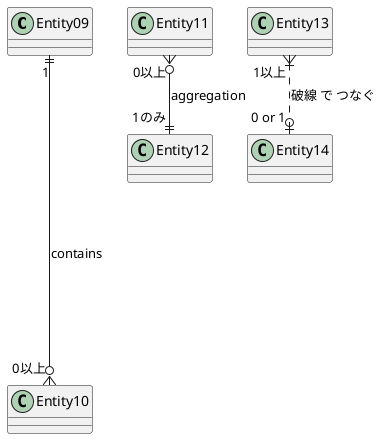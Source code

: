 @startuml example02

' Entity01 }|..|| Entity02
' Entity03 }o..o| Entity04
' Entity05 ||--o{ Entity06
' Entity07 |o--|| Entity08

Entity09 "1" ||-----o{ "0以上" Entity10 : contains
Entity11 "0以上"  }o--|| "1のみ" Entity12  : aggregation
Entity13 "1以上" }|..o| "0 or 1"  Entity14 : 破線 で つなぐ

@enduml
